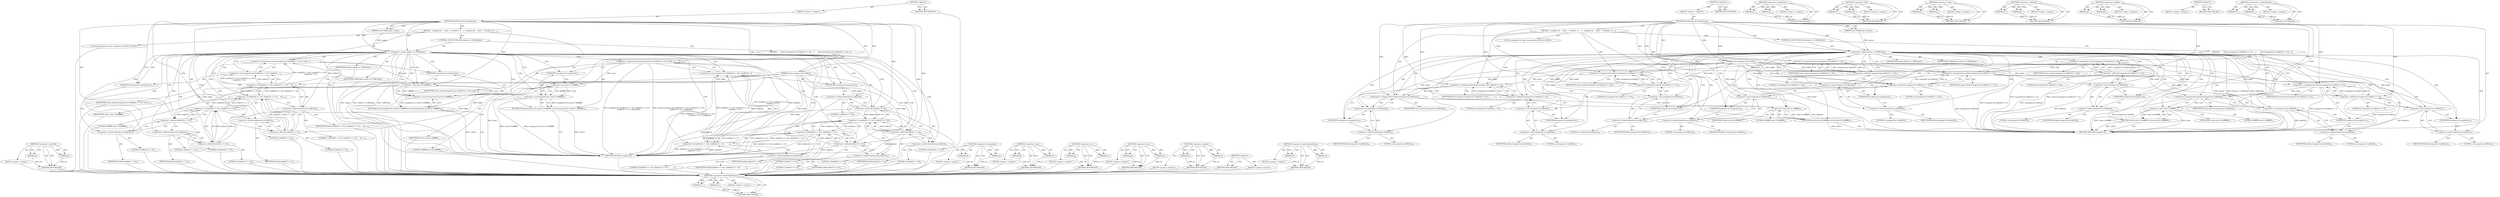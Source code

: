 digraph "&lt;operators&gt;.assignmentOr" {
vulnerable_123 [label=<(METHOD,&lt;operator&gt;.shiftLeft)>];
vulnerable_124 [label=<(PARAM,p1)>];
vulnerable_125 [label=<(PARAM,p2)>];
vulnerable_126 [label=<(BLOCK,&lt;empty&gt;,&lt;empty&gt;)>];
vulnerable_127 [label=<(METHOD_RETURN,ANY)>];
vulnerable_6 [label=<(METHOD,&lt;global&gt;)<SUB>1</SUB>>];
vulnerable_7 [label=<(BLOCK,&lt;empty&gt;,&lt;empty&gt;)<SUB>1</SUB>>];
vulnerable_8 [label=<(METHOD,ReadPropertyUnsignedLong)<SUB>1</SUB>>];
vulnerable_9 [label=<(PARAM,const EndianType endian)<SUB>1</SUB>>];
vulnerable_10 [label=<(PARAM,const unsigned char *buffer)<SUB>2</SUB>>];
vulnerable_11 [label=<(BLOCK,{
  unsigned int
    value;
 
   if (endian == ...,{
  unsigned int
    value;
 
   if (endian == ...)<SUB>3</SUB>>];
vulnerable_12 [label="<(LOCAL,unsigned int value: unsigned int)<SUB>5</SUB>>"];
vulnerable_13 [label=<(CONTROL_STRUCTURE,IF,if (endian == LSBEndian))<SUB>7</SUB>>];
vulnerable_14 [label=<(&lt;operator&gt;.equals,endian == LSBEndian)<SUB>7</SUB>>];
vulnerable_15 [label=<(IDENTIFIER,endian,endian == LSBEndian)<SUB>7</SUB>>];
vulnerable_16 [label=<(IDENTIFIER,LSBEndian,endian == LSBEndian)<SUB>7</SUB>>];
vulnerable_17 [label=<(BLOCK,{
      value=(unsigned int) ((buffer[3] &lt;&lt; 24)...,{
      value=(unsigned int) ((buffer[3] &lt;&lt; 24)...)<SUB>8</SUB>>];
vulnerable_18 [label=<(&lt;operator&gt;.assignment,value=(unsigned int) ((buffer[3] &lt;&lt; 24) | (buff...)<SUB>9</SUB>>];
vulnerable_19 [label=<(IDENTIFIER,value,value=(unsigned int) ((buffer[3] &lt;&lt; 24) | (buff...)<SUB>9</SUB>>];
vulnerable_20 [label=<(&lt;operator&gt;.cast,(unsigned int) ((buffer[3] &lt;&lt; 24) | (buffer[2] ...)<SUB>9</SUB>>];
vulnerable_21 [label=<(UNKNOWN,unsigned int,unsigned int)<SUB>9</SUB>>];
vulnerable_22 [label=<(&lt;operator&gt;.or,(buffer[3] &lt;&lt; 24) | (buffer[2] &lt;&lt; 16) |
       ...)<SUB>9</SUB>>];
vulnerable_23 [label=<(&lt;operator&gt;.or,(buffer[3] &lt;&lt; 24) | (buffer[2] &lt;&lt; 16) |
       ...)<SUB>9</SUB>>];
vulnerable_24 [label=<(&lt;operator&gt;.or,(buffer[3] &lt;&lt; 24) | (buffer[2] &lt;&lt; 16))<SUB>9</SUB>>];
vulnerable_25 [label=<(&lt;operator&gt;.shiftLeft,buffer[3] &lt;&lt; 24)<SUB>9</SUB>>];
vulnerable_26 [label=<(&lt;operator&gt;.indirectIndexAccess,buffer[3])<SUB>9</SUB>>];
vulnerable_27 [label=<(IDENTIFIER,buffer,buffer[3] &lt;&lt; 24)<SUB>9</SUB>>];
vulnerable_28 [label=<(LITERAL,3,buffer[3] &lt;&lt; 24)<SUB>9</SUB>>];
vulnerable_29 [label=<(LITERAL,24,buffer[3] &lt;&lt; 24)<SUB>9</SUB>>];
vulnerable_30 [label=<(&lt;operator&gt;.shiftLeft,buffer[2] &lt;&lt; 16)<SUB>9</SUB>>];
vulnerable_31 [label=<(&lt;operator&gt;.indirectIndexAccess,buffer[2])<SUB>9</SUB>>];
vulnerable_32 [label=<(IDENTIFIER,buffer,buffer[2] &lt;&lt; 16)<SUB>9</SUB>>];
vulnerable_33 [label=<(LITERAL,2,buffer[2] &lt;&lt; 16)<SUB>9</SUB>>];
vulnerable_34 [label=<(LITERAL,16,buffer[2] &lt;&lt; 16)<SUB>9</SUB>>];
vulnerable_35 [label=<(&lt;operator&gt;.shiftLeft,buffer[1] &lt;&lt; 8)<SUB>10</SUB>>];
vulnerable_36 [label=<(&lt;operator&gt;.indirectIndexAccess,buffer[1])<SUB>10</SUB>>];
vulnerable_37 [label=<(IDENTIFIER,buffer,buffer[1] &lt;&lt; 8)<SUB>10</SUB>>];
vulnerable_38 [label=<(LITERAL,1,buffer[1] &lt;&lt; 8)<SUB>10</SUB>>];
vulnerable_39 [label=<(LITERAL,8,buffer[1] &lt;&lt; 8)<SUB>10</SUB>>];
vulnerable_40 [label=<(&lt;operator&gt;.indirectIndexAccess,buffer[0])<SUB>10</SUB>>];
vulnerable_41 [label=<(IDENTIFIER,buffer,(buffer[3] &lt;&lt; 24) | (buffer[2] &lt;&lt; 16) |
       ...)<SUB>10</SUB>>];
vulnerable_42 [label=<(LITERAL,0,(buffer[3] &lt;&lt; 24) | (buffer[2] &lt;&lt; 16) |
       ...)<SUB>10</SUB>>];
vulnerable_43 [label=<(RETURN,return((unsigned int) (value &amp; 0xffffffff));,return((unsigned int) (value &amp; 0xffffffff));)<SUB>11</SUB>>];
vulnerable_44 [label=<(&lt;operator&gt;.cast,(unsigned int) (value &amp; 0xffffffff))<SUB>11</SUB>>];
vulnerable_45 [label=<(UNKNOWN,unsigned int,unsigned int)<SUB>11</SUB>>];
vulnerable_46 [label=<(&lt;operator&gt;.and,value &amp; 0xffffffff)<SUB>11</SUB>>];
vulnerable_47 [label=<(IDENTIFIER,value,value &amp; 0xffffffff)<SUB>11</SUB>>];
vulnerable_48 [label=<(LITERAL,0xffffffff,value &amp; 0xffffffff)<SUB>11</SUB>>];
vulnerable_49 [label=<(&lt;operator&gt;.assignment,value=(unsigned int) ((buffer[0] &lt;&lt; 24) | (buff...)<SUB>13</SUB>>];
vulnerable_50 [label=<(IDENTIFIER,value,value=(unsigned int) ((buffer[0] &lt;&lt; 24) | (buff...)<SUB>13</SUB>>];
vulnerable_51 [label=<(&lt;operator&gt;.cast,(unsigned int) ((buffer[0] &lt;&lt; 24) | (buffer[1] ...)<SUB>13</SUB>>];
vulnerable_52 [label=<(UNKNOWN,unsigned int,unsigned int)<SUB>13</SUB>>];
vulnerable_53 [label=<(&lt;operator&gt;.or,(buffer[0] &lt;&lt; 24) | (buffer[1] &lt;&lt; 16) |
    (bu...)<SUB>13</SUB>>];
vulnerable_54 [label=<(&lt;operator&gt;.or,(buffer[0] &lt;&lt; 24) | (buffer[1] &lt;&lt; 16) |
    (bu...)<SUB>13</SUB>>];
vulnerable_55 [label=<(&lt;operator&gt;.or,(buffer[0] &lt;&lt; 24) | (buffer[1] &lt;&lt; 16))<SUB>13</SUB>>];
vulnerable_56 [label=<(&lt;operator&gt;.shiftLeft,buffer[0] &lt;&lt; 24)<SUB>13</SUB>>];
vulnerable_57 [label=<(&lt;operator&gt;.indirectIndexAccess,buffer[0])<SUB>13</SUB>>];
vulnerable_58 [label=<(IDENTIFIER,buffer,buffer[0] &lt;&lt; 24)<SUB>13</SUB>>];
vulnerable_59 [label=<(LITERAL,0,buffer[0] &lt;&lt; 24)<SUB>13</SUB>>];
vulnerable_60 [label=<(LITERAL,24,buffer[0] &lt;&lt; 24)<SUB>13</SUB>>];
vulnerable_61 [label=<(&lt;operator&gt;.shiftLeft,buffer[1] &lt;&lt; 16)<SUB>13</SUB>>];
vulnerable_62 [label=<(&lt;operator&gt;.indirectIndexAccess,buffer[1])<SUB>13</SUB>>];
vulnerable_63 [label=<(IDENTIFIER,buffer,buffer[1] &lt;&lt; 16)<SUB>13</SUB>>];
vulnerable_64 [label=<(LITERAL,1,buffer[1] &lt;&lt; 16)<SUB>13</SUB>>];
vulnerable_65 [label=<(LITERAL,16,buffer[1] &lt;&lt; 16)<SUB>13</SUB>>];
vulnerable_66 [label=<(&lt;operator&gt;.shiftLeft,buffer[2] &lt;&lt; 8)<SUB>14</SUB>>];
vulnerable_67 [label=<(&lt;operator&gt;.indirectIndexAccess,buffer[2])<SUB>14</SUB>>];
vulnerable_68 [label=<(IDENTIFIER,buffer,buffer[2] &lt;&lt; 8)<SUB>14</SUB>>];
vulnerable_69 [label=<(LITERAL,2,buffer[2] &lt;&lt; 8)<SUB>14</SUB>>];
vulnerable_70 [label=<(LITERAL,8,buffer[2] &lt;&lt; 8)<SUB>14</SUB>>];
vulnerable_71 [label=<(&lt;operator&gt;.indirectIndexAccess,buffer[3])<SUB>14</SUB>>];
vulnerable_72 [label=<(IDENTIFIER,buffer,(buffer[0] &lt;&lt; 24) | (buffer[1] &lt;&lt; 16) |
    (bu...)<SUB>14</SUB>>];
vulnerable_73 [label=<(LITERAL,3,(buffer[0] &lt;&lt; 24) | (buffer[1] &lt;&lt; 16) |
    (bu...)<SUB>14</SUB>>];
vulnerable_74 [label=<(RETURN,return((unsigned int) (value &amp; 0xffffffff));,return((unsigned int) (value &amp; 0xffffffff));)<SUB>15</SUB>>];
vulnerable_75 [label=<(&lt;operator&gt;.cast,(unsigned int) (value &amp; 0xffffffff))<SUB>15</SUB>>];
vulnerable_76 [label=<(UNKNOWN,unsigned int,unsigned int)<SUB>15</SUB>>];
vulnerable_77 [label=<(&lt;operator&gt;.and,value &amp; 0xffffffff)<SUB>15</SUB>>];
vulnerable_78 [label=<(IDENTIFIER,value,value &amp; 0xffffffff)<SUB>15</SUB>>];
vulnerable_79 [label=<(LITERAL,0xffffffff,value &amp; 0xffffffff)<SUB>15</SUB>>];
vulnerable_80 [label=<(METHOD_RETURN,unsigned int)<SUB>1</SUB>>];
vulnerable_82 [label=<(METHOD_RETURN,ANY)<SUB>1</SUB>>];
vulnerable_108 [label=<(METHOD,&lt;operator&gt;.assignment)>];
vulnerable_109 [label=<(PARAM,p1)>];
vulnerable_110 [label=<(PARAM,p2)>];
vulnerable_111 [label=<(BLOCK,&lt;empty&gt;,&lt;empty&gt;)>];
vulnerable_112 [label=<(METHOD_RETURN,ANY)>];
vulnerable_133 [label=<(METHOD,&lt;operator&gt;.and)>];
vulnerable_134 [label=<(PARAM,p1)>];
vulnerable_135 [label=<(PARAM,p2)>];
vulnerable_136 [label=<(BLOCK,&lt;empty&gt;,&lt;empty&gt;)>];
vulnerable_137 [label=<(METHOD_RETURN,ANY)>];
vulnerable_118 [label=<(METHOD,&lt;operator&gt;.or)>];
vulnerable_119 [label=<(PARAM,p1)>];
vulnerable_120 [label=<(PARAM,p2)>];
vulnerable_121 [label=<(BLOCK,&lt;empty&gt;,&lt;empty&gt;)>];
vulnerable_122 [label=<(METHOD_RETURN,ANY)>];
vulnerable_113 [label=<(METHOD,&lt;operator&gt;.cast)>];
vulnerable_114 [label=<(PARAM,p1)>];
vulnerable_115 [label=<(PARAM,p2)>];
vulnerable_116 [label=<(BLOCK,&lt;empty&gt;,&lt;empty&gt;)>];
vulnerable_117 [label=<(METHOD_RETURN,ANY)>];
vulnerable_103 [label=<(METHOD,&lt;operator&gt;.equals)>];
vulnerable_104 [label=<(PARAM,p1)>];
vulnerable_105 [label=<(PARAM,p2)>];
vulnerable_106 [label=<(BLOCK,&lt;empty&gt;,&lt;empty&gt;)>];
vulnerable_107 [label=<(METHOD_RETURN,ANY)>];
vulnerable_97 [label=<(METHOD,&lt;global&gt;)<SUB>1</SUB>>];
vulnerable_98 [label=<(BLOCK,&lt;empty&gt;,&lt;empty&gt;)>];
vulnerable_99 [label=<(METHOD_RETURN,ANY)>];
vulnerable_128 [label=<(METHOD,&lt;operator&gt;.indirectIndexAccess)>];
vulnerable_129 [label=<(PARAM,p1)>];
vulnerable_130 [label=<(PARAM,p2)>];
vulnerable_131 [label=<(BLOCK,&lt;empty&gt;,&lt;empty&gt;)>];
vulnerable_132 [label=<(METHOD_RETURN,ANY)>];
fixed_137 [label=<(METHOD,&lt;operator&gt;.indirectIndexAccess)>];
fixed_138 [label=<(PARAM,p1)>];
fixed_139 [label=<(PARAM,p2)>];
fixed_140 [label=<(BLOCK,&lt;empty&gt;,&lt;empty&gt;)>];
fixed_141 [label=<(METHOD_RETURN,ANY)>];
fixed_6 [label=<(METHOD,&lt;global&gt;)<SUB>1</SUB>>];
fixed_7 [label=<(BLOCK,&lt;empty&gt;,&lt;empty&gt;)<SUB>1</SUB>>];
fixed_8 [label=<(METHOD,ReadPropertyUnsignedLong)<SUB>1</SUB>>];
fixed_9 [label=<(PARAM,const EndianType endian)<SUB>1</SUB>>];
fixed_10 [label=<(PARAM,const unsigned char *buffer)<SUB>2</SUB>>];
fixed_11 [label=<(BLOCK,{
  unsigned int
    value;
 
   if (endian == ...,{
  unsigned int
    value;
 
   if (endian == ...)<SUB>3</SUB>>];
fixed_12 [label="<(LOCAL,unsigned int value: unsigned int)<SUB>5</SUB>>"];
fixed_13 [label=<(CONTROL_STRUCTURE,IF,if (endian == LSBEndian))<SUB>7</SUB>>];
fixed_14 [label=<(&lt;operator&gt;.equals,endian == LSBEndian)<SUB>7</SUB>>];
fixed_15 [label=<(IDENTIFIER,endian,endian == LSBEndian)<SUB>7</SUB>>];
fixed_16 [label=<(IDENTIFIER,LSBEndian,endian == LSBEndian)<SUB>7</SUB>>];
fixed_17 [label=<(BLOCK,{
      value=(unsigned int) buffer[3] &lt;&lt; 24;
 ...,{
      value=(unsigned int) buffer[3] &lt;&lt; 24;
 ...)<SUB>8</SUB>>];
fixed_18 [label=<(&lt;operator&gt;.assignment,value=(unsigned int) buffer[3] &lt;&lt; 24)<SUB>9</SUB>>];
fixed_19 [label=<(IDENTIFIER,value,value=(unsigned int) buffer[3] &lt;&lt; 24)<SUB>9</SUB>>];
fixed_20 [label=<(&lt;operator&gt;.shiftLeft,(unsigned int) buffer[3] &lt;&lt; 24)<SUB>9</SUB>>];
fixed_21 [label=<(&lt;operator&gt;.cast,(unsigned int) buffer[3])<SUB>9</SUB>>];
fixed_22 [label=<(UNKNOWN,unsigned int,unsigned int)<SUB>9</SUB>>];
fixed_23 [label=<(&lt;operator&gt;.indirectIndexAccess,buffer[3])<SUB>9</SUB>>];
fixed_24 [label=<(IDENTIFIER,buffer,(unsigned int) buffer[3])<SUB>9</SUB>>];
fixed_25 [label=<(LITERAL,3,(unsigned int) buffer[3])<SUB>9</SUB>>];
fixed_26 [label=<(LITERAL,24,(unsigned int) buffer[3] &lt;&lt; 24)<SUB>9</SUB>>];
fixed_27 [label=<(&lt;operators&gt;.assignmentOr,value|=(unsigned int) buffer[2] &lt;&lt; 16)<SUB>10</SUB>>];
fixed_28 [label=<(IDENTIFIER,value,value|=(unsigned int) buffer[2] &lt;&lt; 16)<SUB>10</SUB>>];
fixed_29 [label=<(&lt;operator&gt;.shiftLeft,(unsigned int) buffer[2] &lt;&lt; 16)<SUB>10</SUB>>];
fixed_30 [label=<(&lt;operator&gt;.cast,(unsigned int) buffer[2])<SUB>10</SUB>>];
fixed_31 [label=<(UNKNOWN,unsigned int,unsigned int)<SUB>10</SUB>>];
fixed_32 [label=<(&lt;operator&gt;.indirectIndexAccess,buffer[2])<SUB>10</SUB>>];
fixed_33 [label=<(IDENTIFIER,buffer,(unsigned int) buffer[2])<SUB>10</SUB>>];
fixed_34 [label=<(LITERAL,2,(unsigned int) buffer[2])<SUB>10</SUB>>];
fixed_35 [label=<(LITERAL,16,(unsigned int) buffer[2] &lt;&lt; 16)<SUB>10</SUB>>];
fixed_36 [label=<(&lt;operators&gt;.assignmentOr,value|=(unsigned int) buffer[1] &lt;&lt; 8)<SUB>11</SUB>>];
fixed_37 [label=<(IDENTIFIER,value,value|=(unsigned int) buffer[1] &lt;&lt; 8)<SUB>11</SUB>>];
fixed_38 [label=<(&lt;operator&gt;.shiftLeft,(unsigned int) buffer[1] &lt;&lt; 8)<SUB>11</SUB>>];
fixed_39 [label=<(&lt;operator&gt;.cast,(unsigned int) buffer[1])<SUB>11</SUB>>];
fixed_40 [label=<(UNKNOWN,unsigned int,unsigned int)<SUB>11</SUB>>];
fixed_41 [label=<(&lt;operator&gt;.indirectIndexAccess,buffer[1])<SUB>11</SUB>>];
fixed_42 [label=<(IDENTIFIER,buffer,(unsigned int) buffer[1])<SUB>11</SUB>>];
fixed_43 [label=<(LITERAL,1,(unsigned int) buffer[1])<SUB>11</SUB>>];
fixed_44 [label=<(LITERAL,8,(unsigned int) buffer[1] &lt;&lt; 8)<SUB>11</SUB>>];
fixed_45 [label=<(&lt;operators&gt;.assignmentOr,value|=(unsigned int) buffer[0])<SUB>12</SUB>>];
fixed_46 [label=<(IDENTIFIER,value,value|=(unsigned int) buffer[0])<SUB>12</SUB>>];
fixed_47 [label=<(&lt;operator&gt;.cast,(unsigned int) buffer[0])<SUB>12</SUB>>];
fixed_48 [label=<(UNKNOWN,unsigned int,unsigned int)<SUB>12</SUB>>];
fixed_49 [label=<(&lt;operator&gt;.indirectIndexAccess,buffer[0])<SUB>12</SUB>>];
fixed_50 [label=<(IDENTIFIER,buffer,(unsigned int) buffer[0])<SUB>12</SUB>>];
fixed_51 [label=<(LITERAL,0,(unsigned int) buffer[0])<SUB>12</SUB>>];
fixed_52 [label=<(RETURN,return(value &amp; 0xffffffff);,return(value &amp; 0xffffffff);)<SUB>13</SUB>>];
fixed_53 [label=<(&lt;operator&gt;.and,value &amp; 0xffffffff)<SUB>13</SUB>>];
fixed_54 [label=<(IDENTIFIER,value,value &amp; 0xffffffff)<SUB>13</SUB>>];
fixed_55 [label=<(LITERAL,0xffffffff,value &amp; 0xffffffff)<SUB>13</SUB>>];
fixed_56 [label=<(&lt;operator&gt;.assignment,value=(unsigned int) buffer[0] &lt;&lt; 24)<SUB>15</SUB>>];
fixed_57 [label=<(IDENTIFIER,value,value=(unsigned int) buffer[0] &lt;&lt; 24)<SUB>15</SUB>>];
fixed_58 [label=<(&lt;operator&gt;.shiftLeft,(unsigned int) buffer[0] &lt;&lt; 24)<SUB>15</SUB>>];
fixed_59 [label=<(&lt;operator&gt;.cast,(unsigned int) buffer[0])<SUB>15</SUB>>];
fixed_60 [label=<(UNKNOWN,unsigned int,unsigned int)<SUB>15</SUB>>];
fixed_61 [label=<(&lt;operator&gt;.indirectIndexAccess,buffer[0])<SUB>15</SUB>>];
fixed_62 [label=<(IDENTIFIER,buffer,(unsigned int) buffer[0])<SUB>15</SUB>>];
fixed_63 [label=<(LITERAL,0,(unsigned int) buffer[0])<SUB>15</SUB>>];
fixed_64 [label=<(LITERAL,24,(unsigned int) buffer[0] &lt;&lt; 24)<SUB>15</SUB>>];
fixed_65 [label=<(&lt;operators&gt;.assignmentOr,value|=(unsigned int) buffer[1] &lt;&lt; 16)<SUB>16</SUB>>];
fixed_66 [label=<(IDENTIFIER,value,value|=(unsigned int) buffer[1] &lt;&lt; 16)<SUB>16</SUB>>];
fixed_67 [label=<(&lt;operator&gt;.shiftLeft,(unsigned int) buffer[1] &lt;&lt; 16)<SUB>16</SUB>>];
fixed_68 [label=<(&lt;operator&gt;.cast,(unsigned int) buffer[1])<SUB>16</SUB>>];
fixed_69 [label=<(UNKNOWN,unsigned int,unsigned int)<SUB>16</SUB>>];
fixed_70 [label=<(&lt;operator&gt;.indirectIndexAccess,buffer[1])<SUB>16</SUB>>];
fixed_71 [label=<(IDENTIFIER,buffer,(unsigned int) buffer[1])<SUB>16</SUB>>];
fixed_72 [label=<(LITERAL,1,(unsigned int) buffer[1])<SUB>16</SUB>>];
fixed_73 [label=<(LITERAL,16,(unsigned int) buffer[1] &lt;&lt; 16)<SUB>16</SUB>>];
fixed_74 [label=<(&lt;operators&gt;.assignmentOr,value|=(unsigned int) buffer[2] &lt;&lt; 8)<SUB>17</SUB>>];
fixed_75 [label=<(IDENTIFIER,value,value|=(unsigned int) buffer[2] &lt;&lt; 8)<SUB>17</SUB>>];
fixed_76 [label=<(&lt;operator&gt;.shiftLeft,(unsigned int) buffer[2] &lt;&lt; 8)<SUB>17</SUB>>];
fixed_77 [label=<(&lt;operator&gt;.cast,(unsigned int) buffer[2])<SUB>17</SUB>>];
fixed_78 [label=<(UNKNOWN,unsigned int,unsigned int)<SUB>17</SUB>>];
fixed_79 [label=<(&lt;operator&gt;.indirectIndexAccess,buffer[2])<SUB>17</SUB>>];
fixed_80 [label=<(IDENTIFIER,buffer,(unsigned int) buffer[2])<SUB>17</SUB>>];
fixed_81 [label=<(LITERAL,2,(unsigned int) buffer[2])<SUB>17</SUB>>];
fixed_82 [label=<(LITERAL,8,(unsigned int) buffer[2] &lt;&lt; 8)<SUB>17</SUB>>];
fixed_83 [label=<(&lt;operators&gt;.assignmentOr,value|=(unsigned int) buffer[3])<SUB>18</SUB>>];
fixed_84 [label=<(IDENTIFIER,value,value|=(unsigned int) buffer[3])<SUB>18</SUB>>];
fixed_85 [label=<(&lt;operator&gt;.cast,(unsigned int) buffer[3])<SUB>18</SUB>>];
fixed_86 [label=<(UNKNOWN,unsigned int,unsigned int)<SUB>18</SUB>>];
fixed_87 [label=<(&lt;operator&gt;.indirectIndexAccess,buffer[3])<SUB>18</SUB>>];
fixed_88 [label=<(IDENTIFIER,buffer,(unsigned int) buffer[3])<SUB>18</SUB>>];
fixed_89 [label=<(LITERAL,3,(unsigned int) buffer[3])<SUB>18</SUB>>];
fixed_90 [label=<(RETURN,return(value &amp; 0xffffffff);,return(value &amp; 0xffffffff);)<SUB>19</SUB>>];
fixed_91 [label=<(&lt;operator&gt;.and,value &amp; 0xffffffff)<SUB>19</SUB>>];
fixed_92 [label=<(IDENTIFIER,value,value &amp; 0xffffffff)<SUB>19</SUB>>];
fixed_93 [label=<(LITERAL,0xffffffff,value &amp; 0xffffffff)<SUB>19</SUB>>];
fixed_94 [label=<(METHOD_RETURN,unsigned int)<SUB>1</SUB>>];
fixed_96 [label=<(METHOD_RETURN,ANY)<SUB>1</SUB>>];
fixed_122 [label=<(METHOD,&lt;operator&gt;.assignment)>];
fixed_123 [label=<(PARAM,p1)>];
fixed_124 [label=<(PARAM,p2)>];
fixed_125 [label=<(BLOCK,&lt;empty&gt;,&lt;empty&gt;)>];
fixed_126 [label=<(METHOD_RETURN,ANY)>];
fixed_147 [label=<(METHOD,&lt;operator&gt;.and)>];
fixed_148 [label=<(PARAM,p1)>];
fixed_149 [label=<(PARAM,p2)>];
fixed_150 [label=<(BLOCK,&lt;empty&gt;,&lt;empty&gt;)>];
fixed_151 [label=<(METHOD_RETURN,ANY)>];
fixed_132 [label=<(METHOD,&lt;operator&gt;.cast)>];
fixed_133 [label=<(PARAM,p1)>];
fixed_134 [label=<(PARAM,p2)>];
fixed_135 [label=<(BLOCK,&lt;empty&gt;,&lt;empty&gt;)>];
fixed_136 [label=<(METHOD_RETURN,ANY)>];
fixed_127 [label=<(METHOD,&lt;operator&gt;.shiftLeft)>];
fixed_128 [label=<(PARAM,p1)>];
fixed_129 [label=<(PARAM,p2)>];
fixed_130 [label=<(BLOCK,&lt;empty&gt;,&lt;empty&gt;)>];
fixed_131 [label=<(METHOD_RETURN,ANY)>];
fixed_117 [label=<(METHOD,&lt;operator&gt;.equals)>];
fixed_118 [label=<(PARAM,p1)>];
fixed_119 [label=<(PARAM,p2)>];
fixed_120 [label=<(BLOCK,&lt;empty&gt;,&lt;empty&gt;)>];
fixed_121 [label=<(METHOD_RETURN,ANY)>];
fixed_111 [label=<(METHOD,&lt;global&gt;)<SUB>1</SUB>>];
fixed_112 [label=<(BLOCK,&lt;empty&gt;,&lt;empty&gt;)>];
fixed_113 [label=<(METHOD_RETURN,ANY)>];
fixed_142 [label=<(METHOD,&lt;operators&gt;.assignmentOr)>];
fixed_143 [label=<(PARAM,p1)>];
fixed_144 [label=<(PARAM,p2)>];
fixed_145 [label=<(BLOCK,&lt;empty&gt;,&lt;empty&gt;)>];
fixed_146 [label=<(METHOD_RETURN,ANY)>];
vulnerable_123 -> vulnerable_124  [key=0, label="AST: "];
vulnerable_123 -> vulnerable_124  [key=1, label="DDG: "];
vulnerable_123 -> vulnerable_126  [key=0, label="AST: "];
vulnerable_123 -> vulnerable_125  [key=0, label="AST: "];
vulnerable_123 -> vulnerable_125  [key=1, label="DDG: "];
vulnerable_123 -> vulnerable_127  [key=0, label="AST: "];
vulnerable_123 -> vulnerable_127  [key=1, label="CFG: "];
vulnerable_124 -> vulnerable_127  [key=0, label="DDG: p1"];
vulnerable_125 -> vulnerable_127  [key=0, label="DDG: p2"];
vulnerable_126 -> fixed_137  [key=0];
vulnerable_127 -> fixed_137  [key=0];
vulnerable_6 -> vulnerable_7  [key=0, label="AST: "];
vulnerable_6 -> vulnerable_82  [key=0, label="AST: "];
vulnerable_6 -> vulnerable_82  [key=1, label="CFG: "];
vulnerable_7 -> vulnerable_8  [key=0, label="AST: "];
vulnerable_8 -> vulnerable_9  [key=0, label="AST: "];
vulnerable_8 -> vulnerable_9  [key=1, label="DDG: "];
vulnerable_8 -> vulnerable_10  [key=0, label="AST: "];
vulnerable_8 -> vulnerable_10  [key=1, label="DDG: "];
vulnerable_8 -> vulnerable_11  [key=0, label="AST: "];
vulnerable_8 -> vulnerable_80  [key=0, label="AST: "];
vulnerable_8 -> vulnerable_14  [key=0, label="CFG: "];
vulnerable_8 -> vulnerable_14  [key=1, label="DDG: "];
vulnerable_8 -> vulnerable_77  [key=0, label="DDG: "];
vulnerable_8 -> vulnerable_46  [key=0, label="DDG: "];
vulnerable_8 -> vulnerable_66  [key=0, label="DDG: "];
vulnerable_8 -> vulnerable_56  [key=0, label="DDG: "];
vulnerable_8 -> vulnerable_61  [key=0, label="DDG: "];
vulnerable_8 -> vulnerable_35  [key=0, label="DDG: "];
vulnerable_8 -> vulnerable_25  [key=0, label="DDG: "];
vulnerable_8 -> vulnerable_30  [key=0, label="DDG: "];
vulnerable_9 -> vulnerable_14  [key=0, label="DDG: endian"];
vulnerable_10 -> vulnerable_80  [key=0, label="DDG: buffer"];
vulnerable_10 -> vulnerable_53  [key=0, label="DDG: buffer"];
vulnerable_10 -> vulnerable_22  [key=0, label="DDG: buffer"];
vulnerable_10 -> vulnerable_66  [key=0, label="DDG: buffer"];
vulnerable_10 -> vulnerable_56  [key=0, label="DDG: buffer"];
vulnerable_10 -> vulnerable_61  [key=0, label="DDG: buffer"];
vulnerable_10 -> vulnerable_35  [key=0, label="DDG: buffer"];
vulnerable_10 -> vulnerable_25  [key=0, label="DDG: buffer"];
vulnerable_10 -> vulnerable_30  [key=0, label="DDG: buffer"];
vulnerable_11 -> vulnerable_12  [key=0, label="AST: "];
vulnerable_11 -> vulnerable_13  [key=0, label="AST: "];
vulnerable_11 -> vulnerable_49  [key=0, label="AST: "];
vulnerable_11 -> vulnerable_74  [key=0, label="AST: "];
vulnerable_12 -> fixed_137  [key=0];
vulnerable_13 -> vulnerable_14  [key=0, label="AST: "];
vulnerable_13 -> vulnerable_17  [key=0, label="AST: "];
vulnerable_14 -> vulnerable_15  [key=0, label="AST: "];
vulnerable_14 -> vulnerable_16  [key=0, label="AST: "];
vulnerable_14 -> vulnerable_21  [key=0, label="CFG: "];
vulnerable_14 -> vulnerable_21  [key=1, label="CDG: "];
vulnerable_14 -> vulnerable_52  [key=0, label="CFG: "];
vulnerable_14 -> vulnerable_52  [key=1, label="CDG: "];
vulnerable_14 -> vulnerable_80  [key=0, label="DDG: endian"];
vulnerable_14 -> vulnerable_80  [key=1, label="DDG: endian == LSBEndian"];
vulnerable_14 -> vulnerable_80  [key=2, label="DDG: LSBEndian"];
vulnerable_14 -> vulnerable_30  [key=0, label="CDG: "];
vulnerable_14 -> vulnerable_49  [key=0, label="CDG: "];
vulnerable_14 -> vulnerable_26  [key=0, label="CDG: "];
vulnerable_14 -> vulnerable_77  [key=0, label="CDG: "];
vulnerable_14 -> vulnerable_51  [key=0, label="CDG: "];
vulnerable_14 -> vulnerable_57  [key=0, label="CDG: "];
vulnerable_14 -> vulnerable_66  [key=0, label="CDG: "];
vulnerable_14 -> vulnerable_75  [key=0, label="CDG: "];
vulnerable_14 -> vulnerable_46  [key=0, label="CDG: "];
vulnerable_14 -> vulnerable_20  [key=0, label="CDG: "];
vulnerable_14 -> vulnerable_25  [key=0, label="CDG: "];
vulnerable_14 -> vulnerable_56  [key=0, label="CDG: "];
vulnerable_14 -> vulnerable_22  [key=0, label="CDG: "];
vulnerable_14 -> vulnerable_67  [key=0, label="CDG: "];
vulnerable_14 -> vulnerable_74  [key=0, label="CDG: "];
vulnerable_14 -> vulnerable_45  [key=0, label="CDG: "];
vulnerable_14 -> vulnerable_40  [key=0, label="CDG: "];
vulnerable_14 -> vulnerable_76  [key=0, label="CDG: "];
vulnerable_14 -> vulnerable_18  [key=0, label="CDG: "];
vulnerable_14 -> vulnerable_44  [key=0, label="CDG: "];
vulnerable_14 -> vulnerable_35  [key=0, label="CDG: "];
vulnerable_14 -> vulnerable_54  [key=0, label="CDG: "];
vulnerable_14 -> vulnerable_43  [key=0, label="CDG: "];
vulnerable_14 -> vulnerable_24  [key=0, label="CDG: "];
vulnerable_14 -> vulnerable_61  [key=0, label="CDG: "];
vulnerable_14 -> vulnerable_23  [key=0, label="CDG: "];
vulnerable_14 -> vulnerable_71  [key=0, label="CDG: "];
vulnerable_14 -> vulnerable_36  [key=0, label="CDG: "];
vulnerable_14 -> vulnerable_53  [key=0, label="CDG: "];
vulnerable_14 -> vulnerable_55  [key=0, label="CDG: "];
vulnerable_14 -> vulnerable_62  [key=0, label="CDG: "];
vulnerable_14 -> vulnerable_31  [key=0, label="CDG: "];
vulnerable_15 -> fixed_137  [key=0];
vulnerable_16 -> fixed_137  [key=0];
vulnerable_17 -> vulnerable_18  [key=0, label="AST: "];
vulnerable_17 -> vulnerable_43  [key=0, label="AST: "];
vulnerable_18 -> vulnerable_19  [key=0, label="AST: "];
vulnerable_18 -> vulnerable_20  [key=0, label="AST: "];
vulnerable_18 -> vulnerable_45  [key=0, label="CFG: "];
vulnerable_18 -> vulnerable_80  [key=0, label="DDG: (unsigned int) ((buffer[3] &lt;&lt; 24) | (buffer[2] &lt;&lt; 16) |
        (buffer[1] &lt;&lt; 8 ) | (buffer[0]))"];
vulnerable_18 -> vulnerable_80  [key=1, label="DDG: value=(unsigned int) ((buffer[3] &lt;&lt; 24) | (buffer[2] &lt;&lt; 16) |
        (buffer[1] &lt;&lt; 8 ) | (buffer[0]))"];
vulnerable_18 -> vulnerable_46  [key=0, label="DDG: value"];
vulnerable_19 -> fixed_137  [key=0];
vulnerable_20 -> vulnerable_21  [key=0, label="AST: "];
vulnerable_20 -> vulnerable_22  [key=0, label="AST: "];
vulnerable_20 -> vulnerable_18  [key=0, label="CFG: "];
vulnerable_20 -> vulnerable_80  [key=0, label="DDG: (buffer[3] &lt;&lt; 24) | (buffer[2] &lt;&lt; 16) |
        (buffer[1] &lt;&lt; 8 ) | (buffer[0])"];
vulnerable_21 -> vulnerable_26  [key=0, label="CFG: "];
vulnerable_22 -> vulnerable_23  [key=0, label="AST: "];
vulnerable_22 -> vulnerable_40  [key=0, label="AST: "];
vulnerable_22 -> vulnerable_20  [key=0, label="CFG: "];
vulnerable_22 -> vulnerable_20  [key=1, label="DDG: (buffer[3] &lt;&lt; 24) | (buffer[2] &lt;&lt; 16) |
        (buffer[1] &lt;&lt; 8 )"];
vulnerable_22 -> vulnerable_20  [key=2, label="DDG: buffer[0]"];
vulnerable_22 -> vulnerable_80  [key=0, label="DDG: (buffer[3] &lt;&lt; 24) | (buffer[2] &lt;&lt; 16) |
        (buffer[1] &lt;&lt; 8 )"];
vulnerable_22 -> vulnerable_80  [key=1, label="DDG: buffer[0]"];
vulnerable_22 -> vulnerable_18  [key=0, label="DDG: (buffer[3] &lt;&lt; 24) | (buffer[2] &lt;&lt; 16) |
        (buffer[1] &lt;&lt; 8 )"];
vulnerable_22 -> vulnerable_18  [key=1, label="DDG: buffer[0]"];
vulnerable_23 -> vulnerable_24  [key=0, label="AST: "];
vulnerable_23 -> vulnerable_35  [key=0, label="AST: "];
vulnerable_23 -> vulnerable_40  [key=0, label="CFG: "];
vulnerable_23 -> vulnerable_80  [key=0, label="DDG: (buffer[3] &lt;&lt; 24) | (buffer[2] &lt;&lt; 16)"];
vulnerable_23 -> vulnerable_80  [key=1, label="DDG: buffer[1] &lt;&lt; 8"];
vulnerable_23 -> vulnerable_22  [key=0, label="DDG: (buffer[3] &lt;&lt; 24) | (buffer[2] &lt;&lt; 16)"];
vulnerable_23 -> vulnerable_22  [key=1, label="DDG: buffer[1] &lt;&lt; 8"];
vulnerable_24 -> vulnerable_25  [key=0, label="AST: "];
vulnerable_24 -> vulnerable_30  [key=0, label="AST: "];
vulnerable_24 -> vulnerable_36  [key=0, label="CFG: "];
vulnerable_24 -> vulnerable_80  [key=0, label="DDG: buffer[3] &lt;&lt; 24"];
vulnerable_24 -> vulnerable_80  [key=1, label="DDG: buffer[2] &lt;&lt; 16"];
vulnerable_24 -> vulnerable_23  [key=0, label="DDG: buffer[3] &lt;&lt; 24"];
vulnerable_24 -> vulnerable_23  [key=1, label="DDG: buffer[2] &lt;&lt; 16"];
vulnerable_25 -> vulnerable_26  [key=0, label="AST: "];
vulnerable_25 -> vulnerable_29  [key=0, label="AST: "];
vulnerable_25 -> vulnerable_31  [key=0, label="CFG: "];
vulnerable_25 -> vulnerable_80  [key=0, label="DDG: buffer[3]"];
vulnerable_25 -> vulnerable_24  [key=0, label="DDG: buffer[3]"];
vulnerable_25 -> vulnerable_24  [key=1, label="DDG: 24"];
vulnerable_26 -> vulnerable_27  [key=0, label="AST: "];
vulnerable_26 -> vulnerable_28  [key=0, label="AST: "];
vulnerable_26 -> vulnerable_25  [key=0, label="CFG: "];
vulnerable_27 -> fixed_137  [key=0];
vulnerable_28 -> fixed_137  [key=0];
vulnerable_29 -> fixed_137  [key=0];
vulnerable_30 -> vulnerable_31  [key=0, label="AST: "];
vulnerable_30 -> vulnerable_34  [key=0, label="AST: "];
vulnerable_30 -> vulnerable_24  [key=0, label="CFG: "];
vulnerable_30 -> vulnerable_24  [key=1, label="DDG: buffer[2]"];
vulnerable_30 -> vulnerable_24  [key=2, label="DDG: 16"];
vulnerable_30 -> vulnerable_80  [key=0, label="DDG: buffer[2]"];
vulnerable_31 -> vulnerable_32  [key=0, label="AST: "];
vulnerable_31 -> vulnerable_33  [key=0, label="AST: "];
vulnerable_31 -> vulnerable_30  [key=0, label="CFG: "];
vulnerable_32 -> fixed_137  [key=0];
vulnerable_33 -> fixed_137  [key=0];
vulnerable_34 -> fixed_137  [key=0];
vulnerable_35 -> vulnerable_36  [key=0, label="AST: "];
vulnerable_35 -> vulnerable_39  [key=0, label="AST: "];
vulnerable_35 -> vulnerable_23  [key=0, label="CFG: "];
vulnerable_35 -> vulnerable_23  [key=1, label="DDG: buffer[1]"];
vulnerable_35 -> vulnerable_23  [key=2, label="DDG: 8"];
vulnerable_35 -> vulnerable_80  [key=0, label="DDG: buffer[1]"];
vulnerable_36 -> vulnerable_37  [key=0, label="AST: "];
vulnerable_36 -> vulnerable_38  [key=0, label="AST: "];
vulnerable_36 -> vulnerable_35  [key=0, label="CFG: "];
vulnerable_37 -> fixed_137  [key=0];
vulnerable_38 -> fixed_137  [key=0];
vulnerable_39 -> fixed_137  [key=0];
vulnerable_40 -> vulnerable_41  [key=0, label="AST: "];
vulnerable_40 -> vulnerable_42  [key=0, label="AST: "];
vulnerable_40 -> vulnerable_22  [key=0, label="CFG: "];
vulnerable_41 -> fixed_137  [key=0];
vulnerable_42 -> fixed_137  [key=0];
vulnerable_43 -> vulnerable_44  [key=0, label="AST: "];
vulnerable_43 -> vulnerable_80  [key=0, label="CFG: "];
vulnerable_43 -> vulnerable_80  [key=1, label="DDG: &lt;RET&gt;"];
vulnerable_44 -> vulnerable_45  [key=0, label="AST: "];
vulnerable_44 -> vulnerable_46  [key=0, label="AST: "];
vulnerable_44 -> vulnerable_43  [key=0, label="CFG: "];
vulnerable_44 -> vulnerable_43  [key=1, label="DDG: (unsigned int) (value &amp; 0xffffffff)"];
vulnerable_44 -> vulnerable_80  [key=0, label="DDG: value &amp; 0xffffffff"];
vulnerable_44 -> vulnerable_80  [key=1, label="DDG: (unsigned int) (value &amp; 0xffffffff)"];
vulnerable_45 -> vulnerable_46  [key=0, label="CFG: "];
vulnerable_46 -> vulnerable_47  [key=0, label="AST: "];
vulnerable_46 -> vulnerable_48  [key=0, label="AST: "];
vulnerable_46 -> vulnerable_44  [key=0, label="CFG: "];
vulnerable_46 -> vulnerable_44  [key=1, label="DDG: value"];
vulnerable_46 -> vulnerable_44  [key=2, label="DDG: 0xffffffff"];
vulnerable_46 -> vulnerable_80  [key=0, label="DDG: value"];
vulnerable_47 -> fixed_137  [key=0];
vulnerable_48 -> fixed_137  [key=0];
vulnerable_49 -> vulnerable_50  [key=0, label="AST: "];
vulnerable_49 -> vulnerable_51  [key=0, label="AST: "];
vulnerable_49 -> vulnerable_76  [key=0, label="CFG: "];
vulnerable_49 -> vulnerable_77  [key=0, label="DDG: value"];
vulnerable_50 -> fixed_137  [key=0];
vulnerable_51 -> vulnerable_52  [key=0, label="AST: "];
vulnerable_51 -> vulnerable_53  [key=0, label="AST: "];
vulnerable_51 -> vulnerable_49  [key=0, label="CFG: "];
vulnerable_52 -> vulnerable_57  [key=0, label="CFG: "];
vulnerable_53 -> vulnerable_54  [key=0, label="AST: "];
vulnerable_53 -> vulnerable_71  [key=0, label="AST: "];
vulnerable_53 -> vulnerable_51  [key=0, label="CFG: "];
vulnerable_53 -> vulnerable_51  [key=1, label="DDG: (buffer[0] &lt;&lt; 24) | (buffer[1] &lt;&lt; 16) |
    (buffer[2] &lt;&lt; 8)"];
vulnerable_53 -> vulnerable_51  [key=2, label="DDG: buffer[3]"];
vulnerable_53 -> vulnerable_49  [key=0, label="DDG: (buffer[0] &lt;&lt; 24) | (buffer[1] &lt;&lt; 16) |
    (buffer[2] &lt;&lt; 8)"];
vulnerable_53 -> vulnerable_49  [key=1, label="DDG: buffer[3]"];
vulnerable_54 -> vulnerable_55  [key=0, label="AST: "];
vulnerable_54 -> vulnerable_66  [key=0, label="AST: "];
vulnerable_54 -> vulnerable_71  [key=0, label="CFG: "];
vulnerable_54 -> vulnerable_53  [key=0, label="DDG: (buffer[0] &lt;&lt; 24) | (buffer[1] &lt;&lt; 16)"];
vulnerable_54 -> vulnerable_53  [key=1, label="DDG: buffer[2] &lt;&lt; 8"];
vulnerable_55 -> vulnerable_56  [key=0, label="AST: "];
vulnerable_55 -> vulnerable_61  [key=0, label="AST: "];
vulnerable_55 -> vulnerable_67  [key=0, label="CFG: "];
vulnerable_55 -> vulnerable_54  [key=0, label="DDG: buffer[0] &lt;&lt; 24"];
vulnerable_55 -> vulnerable_54  [key=1, label="DDG: buffer[1] &lt;&lt; 16"];
vulnerable_56 -> vulnerable_57  [key=0, label="AST: "];
vulnerable_56 -> vulnerable_60  [key=0, label="AST: "];
vulnerable_56 -> vulnerable_62  [key=0, label="CFG: "];
vulnerable_56 -> vulnerable_55  [key=0, label="DDG: buffer[0]"];
vulnerable_56 -> vulnerable_55  [key=1, label="DDG: 24"];
vulnerable_57 -> vulnerable_58  [key=0, label="AST: "];
vulnerable_57 -> vulnerable_59  [key=0, label="AST: "];
vulnerable_57 -> vulnerable_56  [key=0, label="CFG: "];
vulnerable_58 -> fixed_137  [key=0];
vulnerable_59 -> fixed_137  [key=0];
vulnerable_60 -> fixed_137  [key=0];
vulnerable_61 -> vulnerable_62  [key=0, label="AST: "];
vulnerable_61 -> vulnerable_65  [key=0, label="AST: "];
vulnerable_61 -> vulnerable_55  [key=0, label="CFG: "];
vulnerable_61 -> vulnerable_55  [key=1, label="DDG: buffer[1]"];
vulnerable_61 -> vulnerable_55  [key=2, label="DDG: 16"];
vulnerable_62 -> vulnerable_63  [key=0, label="AST: "];
vulnerable_62 -> vulnerable_64  [key=0, label="AST: "];
vulnerable_62 -> vulnerable_61  [key=0, label="CFG: "];
vulnerable_63 -> fixed_137  [key=0];
vulnerable_64 -> fixed_137  [key=0];
vulnerable_65 -> fixed_137  [key=0];
vulnerable_66 -> vulnerable_67  [key=0, label="AST: "];
vulnerable_66 -> vulnerable_70  [key=0, label="AST: "];
vulnerable_66 -> vulnerable_54  [key=0, label="CFG: "];
vulnerable_66 -> vulnerable_54  [key=1, label="DDG: buffer[2]"];
vulnerable_66 -> vulnerable_54  [key=2, label="DDG: 8"];
vulnerable_67 -> vulnerable_68  [key=0, label="AST: "];
vulnerable_67 -> vulnerable_69  [key=0, label="AST: "];
vulnerable_67 -> vulnerable_66  [key=0, label="CFG: "];
vulnerable_68 -> fixed_137  [key=0];
vulnerable_69 -> fixed_137  [key=0];
vulnerable_70 -> fixed_137  [key=0];
vulnerable_71 -> vulnerable_72  [key=0, label="AST: "];
vulnerable_71 -> vulnerable_73  [key=0, label="AST: "];
vulnerable_71 -> vulnerable_53  [key=0, label="CFG: "];
vulnerable_72 -> fixed_137  [key=0];
vulnerable_73 -> fixed_137  [key=0];
vulnerable_74 -> vulnerable_75  [key=0, label="AST: "];
vulnerable_74 -> vulnerable_80  [key=0, label="CFG: "];
vulnerable_74 -> vulnerable_80  [key=1, label="DDG: &lt;RET&gt;"];
vulnerable_75 -> vulnerable_76  [key=0, label="AST: "];
vulnerable_75 -> vulnerable_77  [key=0, label="AST: "];
vulnerable_75 -> vulnerable_74  [key=0, label="CFG: "];
vulnerable_75 -> vulnerable_74  [key=1, label="DDG: (unsigned int) (value &amp; 0xffffffff)"];
vulnerable_76 -> vulnerable_77  [key=0, label="CFG: "];
vulnerable_77 -> vulnerable_78  [key=0, label="AST: "];
vulnerable_77 -> vulnerable_79  [key=0, label="AST: "];
vulnerable_77 -> vulnerable_75  [key=0, label="CFG: "];
vulnerable_77 -> vulnerable_75  [key=1, label="DDG: value"];
vulnerable_77 -> vulnerable_75  [key=2, label="DDG: 0xffffffff"];
vulnerable_78 -> fixed_137  [key=0];
vulnerable_79 -> fixed_137  [key=0];
vulnerable_80 -> fixed_137  [key=0];
vulnerable_82 -> fixed_137  [key=0];
vulnerable_108 -> vulnerable_109  [key=0, label="AST: "];
vulnerable_108 -> vulnerable_109  [key=1, label="DDG: "];
vulnerable_108 -> vulnerable_111  [key=0, label="AST: "];
vulnerable_108 -> vulnerable_110  [key=0, label="AST: "];
vulnerable_108 -> vulnerable_110  [key=1, label="DDG: "];
vulnerable_108 -> vulnerable_112  [key=0, label="AST: "];
vulnerable_108 -> vulnerable_112  [key=1, label="CFG: "];
vulnerable_109 -> vulnerable_112  [key=0, label="DDG: p1"];
vulnerable_110 -> vulnerable_112  [key=0, label="DDG: p2"];
vulnerable_111 -> fixed_137  [key=0];
vulnerable_112 -> fixed_137  [key=0];
vulnerable_133 -> vulnerable_134  [key=0, label="AST: "];
vulnerable_133 -> vulnerable_134  [key=1, label="DDG: "];
vulnerable_133 -> vulnerable_136  [key=0, label="AST: "];
vulnerable_133 -> vulnerable_135  [key=0, label="AST: "];
vulnerable_133 -> vulnerable_135  [key=1, label="DDG: "];
vulnerable_133 -> vulnerable_137  [key=0, label="AST: "];
vulnerable_133 -> vulnerable_137  [key=1, label="CFG: "];
vulnerable_134 -> vulnerable_137  [key=0, label="DDG: p1"];
vulnerable_135 -> vulnerable_137  [key=0, label="DDG: p2"];
vulnerable_136 -> fixed_137  [key=0];
vulnerable_137 -> fixed_137  [key=0];
vulnerable_118 -> vulnerable_119  [key=0, label="AST: "];
vulnerable_118 -> vulnerable_119  [key=1, label="DDG: "];
vulnerable_118 -> vulnerable_121  [key=0, label="AST: "];
vulnerable_118 -> vulnerable_120  [key=0, label="AST: "];
vulnerable_118 -> vulnerable_120  [key=1, label="DDG: "];
vulnerable_118 -> vulnerable_122  [key=0, label="AST: "];
vulnerable_118 -> vulnerable_122  [key=1, label="CFG: "];
vulnerable_119 -> vulnerable_122  [key=0, label="DDG: p1"];
vulnerable_120 -> vulnerable_122  [key=0, label="DDG: p2"];
vulnerable_121 -> fixed_137  [key=0];
vulnerable_122 -> fixed_137  [key=0];
vulnerable_113 -> vulnerable_114  [key=0, label="AST: "];
vulnerable_113 -> vulnerable_114  [key=1, label="DDG: "];
vulnerable_113 -> vulnerable_116  [key=0, label="AST: "];
vulnerable_113 -> vulnerable_115  [key=0, label="AST: "];
vulnerable_113 -> vulnerable_115  [key=1, label="DDG: "];
vulnerable_113 -> vulnerable_117  [key=0, label="AST: "];
vulnerable_113 -> vulnerable_117  [key=1, label="CFG: "];
vulnerable_114 -> vulnerable_117  [key=0, label="DDG: p1"];
vulnerable_115 -> vulnerable_117  [key=0, label="DDG: p2"];
vulnerable_116 -> fixed_137  [key=0];
vulnerable_117 -> fixed_137  [key=0];
vulnerable_103 -> vulnerable_104  [key=0, label="AST: "];
vulnerable_103 -> vulnerable_104  [key=1, label="DDG: "];
vulnerable_103 -> vulnerable_106  [key=0, label="AST: "];
vulnerable_103 -> vulnerable_105  [key=0, label="AST: "];
vulnerable_103 -> vulnerable_105  [key=1, label="DDG: "];
vulnerable_103 -> vulnerable_107  [key=0, label="AST: "];
vulnerable_103 -> vulnerable_107  [key=1, label="CFG: "];
vulnerable_104 -> vulnerable_107  [key=0, label="DDG: p1"];
vulnerable_105 -> vulnerable_107  [key=0, label="DDG: p2"];
vulnerable_106 -> fixed_137  [key=0];
vulnerable_107 -> fixed_137  [key=0];
vulnerable_97 -> vulnerable_98  [key=0, label="AST: "];
vulnerable_97 -> vulnerable_99  [key=0, label="AST: "];
vulnerable_97 -> vulnerable_99  [key=1, label="CFG: "];
vulnerable_98 -> fixed_137  [key=0];
vulnerable_99 -> fixed_137  [key=0];
vulnerable_128 -> vulnerable_129  [key=0, label="AST: "];
vulnerable_128 -> vulnerable_129  [key=1, label="DDG: "];
vulnerable_128 -> vulnerable_131  [key=0, label="AST: "];
vulnerable_128 -> vulnerable_130  [key=0, label="AST: "];
vulnerable_128 -> vulnerable_130  [key=1, label="DDG: "];
vulnerable_128 -> vulnerable_132  [key=0, label="AST: "];
vulnerable_128 -> vulnerable_132  [key=1, label="CFG: "];
vulnerable_129 -> vulnerable_132  [key=0, label="DDG: p1"];
vulnerable_130 -> vulnerable_132  [key=0, label="DDG: p2"];
vulnerable_131 -> fixed_137  [key=0];
vulnerable_132 -> fixed_137  [key=0];
fixed_137 -> fixed_138  [key=0, label="AST: "];
fixed_137 -> fixed_138  [key=1, label="DDG: "];
fixed_137 -> fixed_140  [key=0, label="AST: "];
fixed_137 -> fixed_139  [key=0, label="AST: "];
fixed_137 -> fixed_139  [key=1, label="DDG: "];
fixed_137 -> fixed_141  [key=0, label="AST: "];
fixed_137 -> fixed_141  [key=1, label="CFG: "];
fixed_138 -> fixed_141  [key=0, label="DDG: p1"];
fixed_139 -> fixed_141  [key=0, label="DDG: p2"];
fixed_6 -> fixed_7  [key=0, label="AST: "];
fixed_6 -> fixed_96  [key=0, label="AST: "];
fixed_6 -> fixed_96  [key=1, label="CFG: "];
fixed_7 -> fixed_8  [key=0, label="AST: "];
fixed_8 -> fixed_9  [key=0, label="AST: "];
fixed_8 -> fixed_9  [key=1, label="DDG: "];
fixed_8 -> fixed_10  [key=0, label="AST: "];
fixed_8 -> fixed_10  [key=1, label="DDG: "];
fixed_8 -> fixed_11  [key=0, label="AST: "];
fixed_8 -> fixed_94  [key=0, label="AST: "];
fixed_8 -> fixed_14  [key=0, label="CFG: "];
fixed_8 -> fixed_14  [key=1, label="DDG: "];
fixed_8 -> fixed_65  [key=0, label="DDG: "];
fixed_8 -> fixed_74  [key=0, label="DDG: "];
fixed_8 -> fixed_83  [key=0, label="DDG: "];
fixed_8 -> fixed_58  [key=0, label="DDG: "];
fixed_8 -> fixed_67  [key=0, label="DDG: "];
fixed_8 -> fixed_76  [key=0, label="DDG: "];
fixed_8 -> fixed_91  [key=0, label="DDG: "];
fixed_8 -> fixed_27  [key=0, label="DDG: "];
fixed_8 -> fixed_36  [key=0, label="DDG: "];
fixed_8 -> fixed_45  [key=0, label="DDG: "];
fixed_8 -> fixed_20  [key=0, label="DDG: "];
fixed_8 -> fixed_29  [key=0, label="DDG: "];
fixed_8 -> fixed_38  [key=0, label="DDG: "];
fixed_8 -> fixed_53  [key=0, label="DDG: "];
fixed_9 -> fixed_14  [key=0, label="DDG: endian"];
fixed_10 -> fixed_94  [key=0, label="DDG: buffer"];
fixed_10 -> fixed_83  [key=0, label="DDG: buffer"];
fixed_10 -> fixed_45  [key=0, label="DDG: buffer"];
fixed_10 -> fixed_58  [key=0, label="DDG: buffer"];
fixed_10 -> fixed_67  [key=0, label="DDG: buffer"];
fixed_10 -> fixed_76  [key=0, label="DDG: buffer"];
fixed_10 -> fixed_85  [key=0, label="DDG: buffer"];
fixed_10 -> fixed_59  [key=0, label="DDG: buffer"];
fixed_10 -> fixed_68  [key=0, label="DDG: buffer"];
fixed_10 -> fixed_77  [key=0, label="DDG: buffer"];
fixed_10 -> fixed_20  [key=0, label="DDG: buffer"];
fixed_10 -> fixed_29  [key=0, label="DDG: buffer"];
fixed_10 -> fixed_38  [key=0, label="DDG: buffer"];
fixed_10 -> fixed_47  [key=0, label="DDG: buffer"];
fixed_10 -> fixed_21  [key=0, label="DDG: buffer"];
fixed_10 -> fixed_30  [key=0, label="DDG: buffer"];
fixed_10 -> fixed_39  [key=0, label="DDG: buffer"];
fixed_11 -> fixed_12  [key=0, label="AST: "];
fixed_11 -> fixed_13  [key=0, label="AST: "];
fixed_11 -> fixed_56  [key=0, label="AST: "];
fixed_11 -> fixed_65  [key=0, label="AST: "];
fixed_11 -> fixed_74  [key=0, label="AST: "];
fixed_11 -> fixed_83  [key=0, label="AST: "];
fixed_11 -> fixed_90  [key=0, label="AST: "];
fixed_13 -> fixed_14  [key=0, label="AST: "];
fixed_13 -> fixed_17  [key=0, label="AST: "];
fixed_14 -> fixed_15  [key=0, label="AST: "];
fixed_14 -> fixed_16  [key=0, label="AST: "];
fixed_14 -> fixed_22  [key=0, label="CFG: "];
fixed_14 -> fixed_22  [key=1, label="CDG: "];
fixed_14 -> fixed_60  [key=0, label="CFG: "];
fixed_14 -> fixed_60  [key=1, label="CDG: "];
fixed_14 -> fixed_94  [key=0, label="DDG: endian"];
fixed_14 -> fixed_94  [key=1, label="DDG: endian == LSBEndian"];
fixed_14 -> fixed_94  [key=2, label="DDG: LSBEndian"];
fixed_14 -> fixed_47  [key=0, label="CDG: "];
fixed_14 -> fixed_30  [key=0, label="CDG: "];
fixed_14 -> fixed_21  [key=0, label="CDG: "];
fixed_14 -> fixed_48  [key=0, label="CDG: "];
fixed_14 -> fixed_32  [key=0, label="CDG: "];
fixed_14 -> fixed_68  [key=0, label="CDG: "];
fixed_14 -> fixed_49  [key=0, label="CDG: "];
fixed_14 -> fixed_77  [key=0, label="CDG: "];
fixed_14 -> fixed_52  [key=0, label="CDG: "];
fixed_14 -> fixed_20  [key=0, label="CDG: "];
fixed_14 -> fixed_85  [key=0, label="CDG: "];
fixed_14 -> fixed_38  [key=0, label="CDG: "];
fixed_14 -> fixed_56  [key=0, label="CDG: "];
fixed_14 -> fixed_69  [key=0, label="CDG: "];
fixed_14 -> fixed_67  [key=0, label="CDG: "];
fixed_14 -> fixed_74  [key=0, label="CDG: "];
fixed_14 -> fixed_45  [key=0, label="CDG: "];
fixed_14 -> fixed_27  [key=0, label="CDG: "];
fixed_14 -> fixed_40  [key=0, label="CDG: "];
fixed_14 -> fixed_29  [key=0, label="CDG: "];
fixed_14 -> fixed_76  [key=0, label="CDG: "];
fixed_14 -> fixed_18  [key=0, label="CDG: "];
fixed_14 -> fixed_65  [key=0, label="CDG: "];
fixed_14 -> fixed_59  [key=0, label="CDG: "];
fixed_14 -> fixed_87  [key=0, label="CDG: "];
fixed_14 -> fixed_91  [key=0, label="CDG: "];
fixed_14 -> fixed_90  [key=0, label="CDG: "];
fixed_14 -> fixed_79  [key=0, label="CDG: "];
fixed_14 -> fixed_58  [key=0, label="CDG: "];
fixed_14 -> fixed_61  [key=0, label="CDG: "];
fixed_14 -> fixed_23  [key=0, label="CDG: "];
fixed_14 -> fixed_83  [key=0, label="CDG: "];
fixed_14 -> fixed_36  [key=0, label="CDG: "];
fixed_14 -> fixed_53  [key=0, label="CDG: "];
fixed_14 -> fixed_41  [key=0, label="CDG: "];
fixed_14 -> fixed_70  [key=0, label="CDG: "];
fixed_14 -> fixed_78  [key=0, label="CDG: "];
fixed_14 -> fixed_39  [key=0, label="CDG: "];
fixed_14 -> fixed_31  [key=0, label="CDG: "];
fixed_14 -> fixed_86  [key=0, label="CDG: "];
fixed_17 -> fixed_18  [key=0, label="AST: "];
fixed_17 -> fixed_27  [key=0, label="AST: "];
fixed_17 -> fixed_36  [key=0, label="AST: "];
fixed_17 -> fixed_45  [key=0, label="AST: "];
fixed_17 -> fixed_52  [key=0, label="AST: "];
fixed_18 -> fixed_19  [key=0, label="AST: "];
fixed_18 -> fixed_20  [key=0, label="AST: "];
fixed_18 -> fixed_31  [key=0, label="CFG: "];
fixed_18 -> fixed_94  [key=0, label="DDG: (unsigned int) buffer[3] &lt;&lt; 24"];
fixed_18 -> fixed_94  [key=1, label="DDG: value=(unsigned int) buffer[3] &lt;&lt; 24"];
fixed_18 -> fixed_27  [key=0, label="DDG: value"];
fixed_20 -> fixed_21  [key=0, label="AST: "];
fixed_20 -> fixed_26  [key=0, label="AST: "];
fixed_20 -> fixed_18  [key=0, label="CFG: "];
fixed_20 -> fixed_18  [key=1, label="DDG: (unsigned int) buffer[3]"];
fixed_20 -> fixed_18  [key=2, label="DDG: 24"];
fixed_20 -> fixed_94  [key=0, label="DDG: (unsigned int) buffer[3]"];
fixed_21 -> fixed_22  [key=0, label="AST: "];
fixed_21 -> fixed_23  [key=0, label="AST: "];
fixed_21 -> fixed_20  [key=0, label="CFG: "];
fixed_21 -> fixed_94  [key=0, label="DDG: buffer[3]"];
fixed_22 -> fixed_23  [key=0, label="CFG: "];
fixed_23 -> fixed_24  [key=0, label="AST: "];
fixed_23 -> fixed_25  [key=0, label="AST: "];
fixed_23 -> fixed_21  [key=0, label="CFG: "];
fixed_27 -> fixed_28  [key=0, label="AST: "];
fixed_27 -> fixed_29  [key=0, label="AST: "];
fixed_27 -> fixed_40  [key=0, label="CFG: "];
fixed_27 -> fixed_94  [key=0, label="DDG: (unsigned int) buffer[2] &lt;&lt; 16"];
fixed_27 -> fixed_36  [key=0, label="DDG: value"];
fixed_29 -> fixed_30  [key=0, label="AST: "];
fixed_29 -> fixed_35  [key=0, label="AST: "];
fixed_29 -> fixed_27  [key=0, label="CFG: "];
fixed_29 -> fixed_27  [key=1, label="DDG: (unsigned int) buffer[2]"];
fixed_29 -> fixed_27  [key=2, label="DDG: 16"];
fixed_29 -> fixed_94  [key=0, label="DDG: (unsigned int) buffer[2]"];
fixed_30 -> fixed_31  [key=0, label="AST: "];
fixed_30 -> fixed_32  [key=0, label="AST: "];
fixed_30 -> fixed_29  [key=0, label="CFG: "];
fixed_30 -> fixed_94  [key=0, label="DDG: buffer[2]"];
fixed_31 -> fixed_32  [key=0, label="CFG: "];
fixed_32 -> fixed_33  [key=0, label="AST: "];
fixed_32 -> fixed_34  [key=0, label="AST: "];
fixed_32 -> fixed_30  [key=0, label="CFG: "];
fixed_36 -> fixed_37  [key=0, label="AST: "];
fixed_36 -> fixed_38  [key=0, label="AST: "];
fixed_36 -> fixed_48  [key=0, label="CFG: "];
fixed_36 -> fixed_94  [key=0, label="DDG: (unsigned int) buffer[1] &lt;&lt; 8"];
fixed_36 -> fixed_45  [key=0, label="DDG: value"];
fixed_38 -> fixed_39  [key=0, label="AST: "];
fixed_38 -> fixed_44  [key=0, label="AST: "];
fixed_38 -> fixed_36  [key=0, label="CFG: "];
fixed_38 -> fixed_36  [key=1, label="DDG: (unsigned int) buffer[1]"];
fixed_38 -> fixed_36  [key=2, label="DDG: 8"];
fixed_38 -> fixed_94  [key=0, label="DDG: (unsigned int) buffer[1]"];
fixed_39 -> fixed_40  [key=0, label="AST: "];
fixed_39 -> fixed_41  [key=0, label="AST: "];
fixed_39 -> fixed_38  [key=0, label="CFG: "];
fixed_39 -> fixed_94  [key=0, label="DDG: buffer[1]"];
fixed_40 -> fixed_41  [key=0, label="CFG: "];
fixed_41 -> fixed_42  [key=0, label="AST: "];
fixed_41 -> fixed_43  [key=0, label="AST: "];
fixed_41 -> fixed_39  [key=0, label="CFG: "];
fixed_45 -> fixed_46  [key=0, label="AST: "];
fixed_45 -> fixed_47  [key=0, label="AST: "];
fixed_45 -> fixed_53  [key=0, label="CFG: "];
fixed_45 -> fixed_53  [key=1, label="DDG: value"];
fixed_45 -> fixed_94  [key=0, label="DDG: (unsigned int) buffer[0]"];
fixed_47 -> fixed_48  [key=0, label="AST: "];
fixed_47 -> fixed_49  [key=0, label="AST: "];
fixed_47 -> fixed_45  [key=0, label="CFG: "];
fixed_47 -> fixed_94  [key=0, label="DDG: buffer[0]"];
fixed_48 -> fixed_49  [key=0, label="CFG: "];
fixed_49 -> fixed_50  [key=0, label="AST: "];
fixed_49 -> fixed_51  [key=0, label="AST: "];
fixed_49 -> fixed_47  [key=0, label="CFG: "];
fixed_52 -> fixed_53  [key=0, label="AST: "];
fixed_52 -> fixed_94  [key=0, label="CFG: "];
fixed_52 -> fixed_94  [key=1, label="DDG: &lt;RET&gt;"];
fixed_53 -> fixed_54  [key=0, label="AST: "];
fixed_53 -> fixed_55  [key=0, label="AST: "];
fixed_53 -> fixed_52  [key=0, label="CFG: "];
fixed_53 -> fixed_52  [key=1, label="DDG: value &amp; 0xffffffff"];
fixed_53 -> fixed_94  [key=0, label="DDG: value"];
fixed_53 -> fixed_94  [key=1, label="DDG: value &amp; 0xffffffff"];
fixed_56 -> fixed_57  [key=0, label="AST: "];
fixed_56 -> fixed_58  [key=0, label="AST: "];
fixed_56 -> fixed_69  [key=0, label="CFG: "];
fixed_56 -> fixed_65  [key=0, label="DDG: value"];
fixed_58 -> fixed_59  [key=0, label="AST: "];
fixed_58 -> fixed_64  [key=0, label="AST: "];
fixed_58 -> fixed_56  [key=0, label="CFG: "];
fixed_58 -> fixed_56  [key=1, label="DDG: (unsigned int) buffer[0]"];
fixed_58 -> fixed_56  [key=2, label="DDG: 24"];
fixed_59 -> fixed_60  [key=0, label="AST: "];
fixed_59 -> fixed_61  [key=0, label="AST: "];
fixed_59 -> fixed_58  [key=0, label="CFG: "];
fixed_60 -> fixed_61  [key=0, label="CFG: "];
fixed_61 -> fixed_62  [key=0, label="AST: "];
fixed_61 -> fixed_63  [key=0, label="AST: "];
fixed_61 -> fixed_59  [key=0, label="CFG: "];
fixed_65 -> fixed_66  [key=0, label="AST: "];
fixed_65 -> fixed_67  [key=0, label="AST: "];
fixed_65 -> fixed_78  [key=0, label="CFG: "];
fixed_65 -> fixed_74  [key=0, label="DDG: value"];
fixed_67 -> fixed_68  [key=0, label="AST: "];
fixed_67 -> fixed_73  [key=0, label="AST: "];
fixed_67 -> fixed_65  [key=0, label="CFG: "];
fixed_67 -> fixed_65  [key=1, label="DDG: (unsigned int) buffer[1]"];
fixed_67 -> fixed_65  [key=2, label="DDG: 16"];
fixed_68 -> fixed_69  [key=0, label="AST: "];
fixed_68 -> fixed_70  [key=0, label="AST: "];
fixed_68 -> fixed_67  [key=0, label="CFG: "];
fixed_69 -> fixed_70  [key=0, label="CFG: "];
fixed_70 -> fixed_71  [key=0, label="AST: "];
fixed_70 -> fixed_72  [key=0, label="AST: "];
fixed_70 -> fixed_68  [key=0, label="CFG: "];
fixed_74 -> fixed_75  [key=0, label="AST: "];
fixed_74 -> fixed_76  [key=0, label="AST: "];
fixed_74 -> fixed_86  [key=0, label="CFG: "];
fixed_74 -> fixed_83  [key=0, label="DDG: value"];
fixed_76 -> fixed_77  [key=0, label="AST: "];
fixed_76 -> fixed_82  [key=0, label="AST: "];
fixed_76 -> fixed_74  [key=0, label="CFG: "];
fixed_76 -> fixed_74  [key=1, label="DDG: (unsigned int) buffer[2]"];
fixed_76 -> fixed_74  [key=2, label="DDG: 8"];
fixed_77 -> fixed_78  [key=0, label="AST: "];
fixed_77 -> fixed_79  [key=0, label="AST: "];
fixed_77 -> fixed_76  [key=0, label="CFG: "];
fixed_78 -> fixed_79  [key=0, label="CFG: "];
fixed_79 -> fixed_80  [key=0, label="AST: "];
fixed_79 -> fixed_81  [key=0, label="AST: "];
fixed_79 -> fixed_77  [key=0, label="CFG: "];
fixed_83 -> fixed_84  [key=0, label="AST: "];
fixed_83 -> fixed_85  [key=0, label="AST: "];
fixed_83 -> fixed_91  [key=0, label="CFG: "];
fixed_83 -> fixed_91  [key=1, label="DDG: value"];
fixed_85 -> fixed_86  [key=0, label="AST: "];
fixed_85 -> fixed_87  [key=0, label="AST: "];
fixed_85 -> fixed_83  [key=0, label="CFG: "];
fixed_86 -> fixed_87  [key=0, label="CFG: "];
fixed_87 -> fixed_88  [key=0, label="AST: "];
fixed_87 -> fixed_89  [key=0, label="AST: "];
fixed_87 -> fixed_85  [key=0, label="CFG: "];
fixed_90 -> fixed_91  [key=0, label="AST: "];
fixed_90 -> fixed_94  [key=0, label="CFG: "];
fixed_90 -> fixed_94  [key=1, label="DDG: &lt;RET&gt;"];
fixed_91 -> fixed_92  [key=0, label="AST: "];
fixed_91 -> fixed_93  [key=0, label="AST: "];
fixed_91 -> fixed_90  [key=0, label="CFG: "];
fixed_91 -> fixed_90  [key=1, label="DDG: value &amp; 0xffffffff"];
fixed_122 -> fixed_123  [key=0, label="AST: "];
fixed_122 -> fixed_123  [key=1, label="DDG: "];
fixed_122 -> fixed_125  [key=0, label="AST: "];
fixed_122 -> fixed_124  [key=0, label="AST: "];
fixed_122 -> fixed_124  [key=1, label="DDG: "];
fixed_122 -> fixed_126  [key=0, label="AST: "];
fixed_122 -> fixed_126  [key=1, label="CFG: "];
fixed_123 -> fixed_126  [key=0, label="DDG: p1"];
fixed_124 -> fixed_126  [key=0, label="DDG: p2"];
fixed_147 -> fixed_148  [key=0, label="AST: "];
fixed_147 -> fixed_148  [key=1, label="DDG: "];
fixed_147 -> fixed_150  [key=0, label="AST: "];
fixed_147 -> fixed_149  [key=0, label="AST: "];
fixed_147 -> fixed_149  [key=1, label="DDG: "];
fixed_147 -> fixed_151  [key=0, label="AST: "];
fixed_147 -> fixed_151  [key=1, label="CFG: "];
fixed_148 -> fixed_151  [key=0, label="DDG: p1"];
fixed_149 -> fixed_151  [key=0, label="DDG: p2"];
fixed_132 -> fixed_133  [key=0, label="AST: "];
fixed_132 -> fixed_133  [key=1, label="DDG: "];
fixed_132 -> fixed_135  [key=0, label="AST: "];
fixed_132 -> fixed_134  [key=0, label="AST: "];
fixed_132 -> fixed_134  [key=1, label="DDG: "];
fixed_132 -> fixed_136  [key=0, label="AST: "];
fixed_132 -> fixed_136  [key=1, label="CFG: "];
fixed_133 -> fixed_136  [key=0, label="DDG: p1"];
fixed_134 -> fixed_136  [key=0, label="DDG: p2"];
fixed_127 -> fixed_128  [key=0, label="AST: "];
fixed_127 -> fixed_128  [key=1, label="DDG: "];
fixed_127 -> fixed_130  [key=0, label="AST: "];
fixed_127 -> fixed_129  [key=0, label="AST: "];
fixed_127 -> fixed_129  [key=1, label="DDG: "];
fixed_127 -> fixed_131  [key=0, label="AST: "];
fixed_127 -> fixed_131  [key=1, label="CFG: "];
fixed_128 -> fixed_131  [key=0, label="DDG: p1"];
fixed_129 -> fixed_131  [key=0, label="DDG: p2"];
fixed_117 -> fixed_118  [key=0, label="AST: "];
fixed_117 -> fixed_118  [key=1, label="DDG: "];
fixed_117 -> fixed_120  [key=0, label="AST: "];
fixed_117 -> fixed_119  [key=0, label="AST: "];
fixed_117 -> fixed_119  [key=1, label="DDG: "];
fixed_117 -> fixed_121  [key=0, label="AST: "];
fixed_117 -> fixed_121  [key=1, label="CFG: "];
fixed_118 -> fixed_121  [key=0, label="DDG: p1"];
fixed_119 -> fixed_121  [key=0, label="DDG: p2"];
fixed_111 -> fixed_112  [key=0, label="AST: "];
fixed_111 -> fixed_113  [key=0, label="AST: "];
fixed_111 -> fixed_113  [key=1, label="CFG: "];
fixed_142 -> fixed_143  [key=0, label="AST: "];
fixed_142 -> fixed_143  [key=1, label="DDG: "];
fixed_142 -> fixed_145  [key=0, label="AST: "];
fixed_142 -> fixed_144  [key=0, label="AST: "];
fixed_142 -> fixed_144  [key=1, label="DDG: "];
fixed_142 -> fixed_146  [key=0, label="AST: "];
fixed_142 -> fixed_146  [key=1, label="CFG: "];
fixed_143 -> fixed_146  [key=0, label="DDG: p1"];
fixed_144 -> fixed_146  [key=0, label="DDG: p2"];
}
